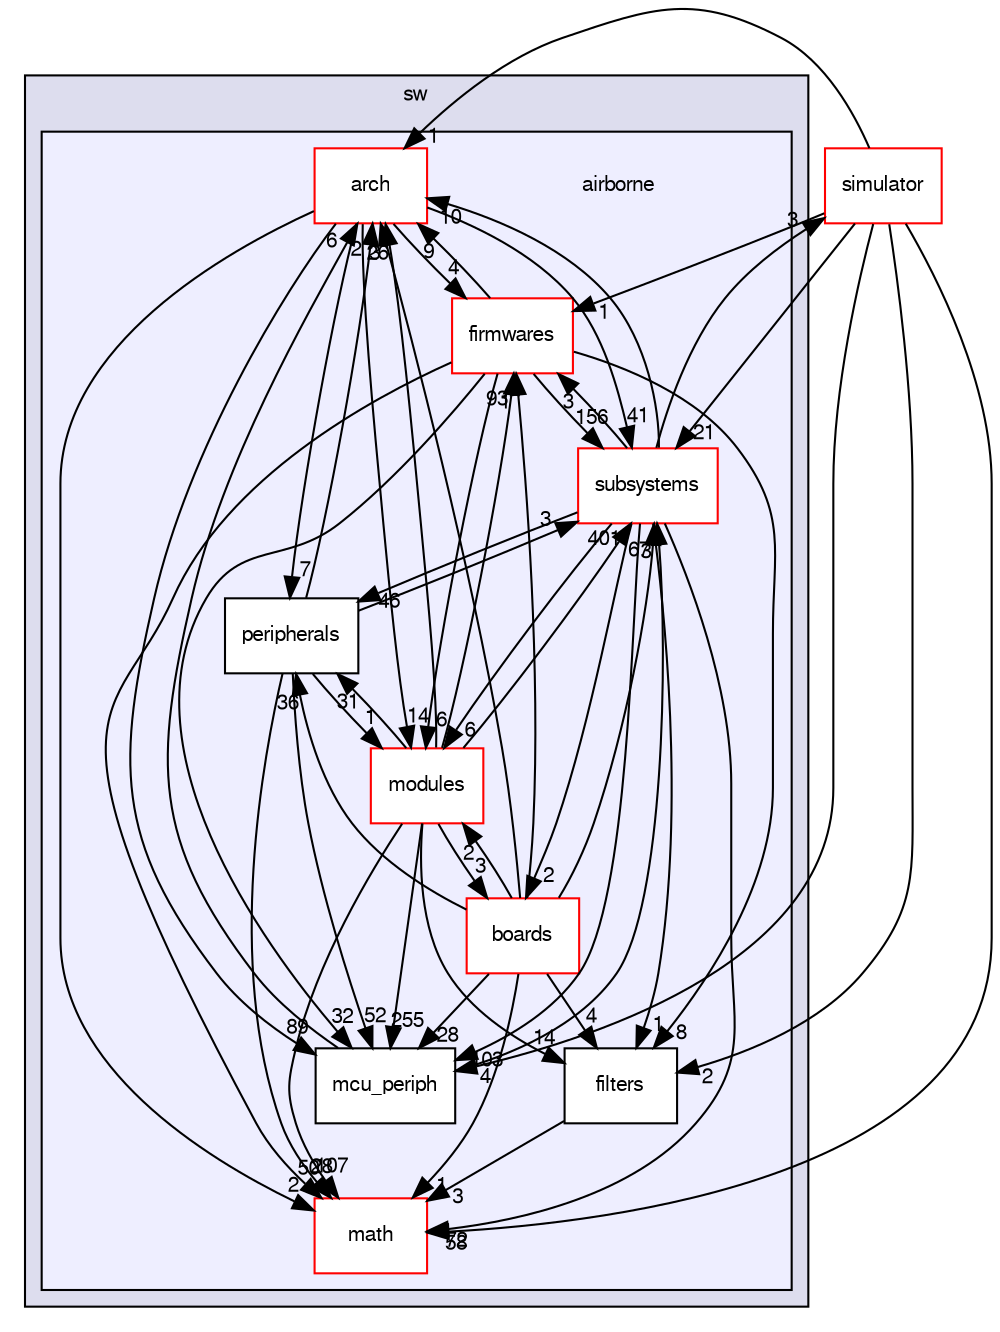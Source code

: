 digraph "sw/airborne" {
  compound=true
  node [ fontsize="10", fontname="FreeSans"];
  edge [ labelfontsize="10", labelfontname="FreeSans"];
  subgraph clusterdir_01fcd3835fb4e7d9331b722d86291b65 {
    graph [ bgcolor="#ddddee", pencolor="black", label="sw" fontname="FreeSans", fontsize="10", URL="dir_01fcd3835fb4e7d9331b722d86291b65.html"]
  subgraph clusterdir_5e9153041680afc3c016fd52fa730b56 {
    graph [ bgcolor="#eeeeff", pencolor="black", label="" URL="dir_5e9153041680afc3c016fd52fa730b56.html"];
    dir_5e9153041680afc3c016fd52fa730b56 [shape=plaintext label="airborne"];
    dir_fc6475eb39ea0144fb6697b809fd11a9 [shape=box label="arch" color="red" fillcolor="white" style="filled" URL="dir_fc6475eb39ea0144fb6697b809fd11a9.html"];
    dir_e030268cd18297cf6282390f76bfcf7f [shape=box label="boards" color="red" fillcolor="white" style="filled" URL="dir_e030268cd18297cf6282390f76bfcf7f.html"];
    dir_1444106569909aede49a887d28257b90 [shape=box label="filters" color="black" fillcolor="white" style="filled" URL="dir_1444106569909aede49a887d28257b90.html"];
    dir_e7d2494544042a787a6ee70a779a5e07 [shape=box label="firmwares" color="red" fillcolor="white" style="filled" URL="dir_e7d2494544042a787a6ee70a779a5e07.html"];
    dir_29343b6f5fcd4b75a5dfbb985ff56864 [shape=box label="math" color="red" fillcolor="white" style="filled" URL="dir_29343b6f5fcd4b75a5dfbb985ff56864.html"];
    dir_1ca43f6a116d741d80fb1d0555a2b198 [shape=box label="mcu_periph" color="black" fillcolor="white" style="filled" URL="dir_1ca43f6a116d741d80fb1d0555a2b198.html"];
    dir_c2abcdd6ccb39c3582929c0e3f5651c2 [shape=box label="modules" color="red" fillcolor="white" style="filled" URL="dir_c2abcdd6ccb39c3582929c0e3f5651c2.html"];
    dir_0a48ba2c0a76794adfddddc873522f67 [shape=box label="peripherals" color="black" fillcolor="white" style="filled" URL="dir_0a48ba2c0a76794adfddddc873522f67.html"];
    dir_12d6ec7aac5a4a9b8cee17e35022d7c7 [shape=box label="subsystems" color="red" fillcolor="white" style="filled" URL="dir_12d6ec7aac5a4a9b8cee17e35022d7c7.html"];
  }
  }
  dir_57152efd0242905f7c5d6768e6b65e41 [shape=box label="simulator" fillcolor="white" style="filled" color="red" URL="dir_57152efd0242905f7c5d6768e6b65e41.html"];
  dir_0a48ba2c0a76794adfddddc873522f67->dir_12d6ec7aac5a4a9b8cee17e35022d7c7 [headlabel="3", labeldistance=1.5 headhref="dir_000124_000051.html"];
  dir_0a48ba2c0a76794adfddddc873522f67->dir_1ca43f6a116d741d80fb1d0555a2b198 [headlabel="52", labeldistance=1.5 headhref="dir_000124_000120.html"];
  dir_0a48ba2c0a76794adfddddc873522f67->dir_fc6475eb39ea0144fb6697b809fd11a9 [headlabel="2", labeldistance=1.5 headhref="dir_000124_000002.html"];
  dir_0a48ba2c0a76794adfddddc873522f67->dir_29343b6f5fcd4b75a5dfbb985ff56864 [headlabel="28", labeldistance=1.5 headhref="dir_000124_000118.html"];
  dir_0a48ba2c0a76794adfddddc873522f67->dir_c2abcdd6ccb39c3582929c0e3f5651c2 [headlabel="1", labeldistance=1.5 headhref="dir_000124_000046.html"];
  dir_12d6ec7aac5a4a9b8cee17e35022d7c7->dir_0a48ba2c0a76794adfddddc873522f67 [headlabel="46", labeldistance=1.5 headhref="dir_000051_000124.html"];
  dir_12d6ec7aac5a4a9b8cee17e35022d7c7->dir_e030268cd18297cf6282390f76bfcf7f [headlabel="2", labeldistance=1.5 headhref="dir_000051_000054.html"];
  dir_12d6ec7aac5a4a9b8cee17e35022d7c7->dir_1ca43f6a116d741d80fb1d0555a2b198 [headlabel="103", labeldistance=1.5 headhref="dir_000051_000120.html"];
  dir_12d6ec7aac5a4a9b8cee17e35022d7c7->dir_fc6475eb39ea0144fb6697b809fd11a9 [headlabel="10", labeldistance=1.5 headhref="dir_000051_000002.html"];
  dir_12d6ec7aac5a4a9b8cee17e35022d7c7->dir_1444106569909aede49a887d28257b90 [headlabel="1", labeldistance=1.5 headhref="dir_000051_000104.html"];
  dir_12d6ec7aac5a4a9b8cee17e35022d7c7->dir_e7d2494544042a787a6ee70a779a5e07 [headlabel="3", labeldistance=1.5 headhref="dir_000051_000105.html"];
  dir_12d6ec7aac5a4a9b8cee17e35022d7c7->dir_57152efd0242905f7c5d6768e6b65e41 [headlabel="3", labeldistance=1.5 headhref="dir_000051_000230.html"];
  dir_12d6ec7aac5a4a9b8cee17e35022d7c7->dir_29343b6f5fcd4b75a5dfbb985ff56864 [headlabel="72", labeldistance=1.5 headhref="dir_000051_000118.html"];
  dir_12d6ec7aac5a4a9b8cee17e35022d7c7->dir_c2abcdd6ccb39c3582929c0e3f5651c2 [headlabel="6", labeldistance=1.5 headhref="dir_000051_000046.html"];
  dir_e030268cd18297cf6282390f76bfcf7f->dir_0a48ba2c0a76794adfddddc873522f67 [headlabel="36", labeldistance=1.5 headhref="dir_000054_000124.html"];
  dir_e030268cd18297cf6282390f76bfcf7f->dir_12d6ec7aac5a4a9b8cee17e35022d7c7 [headlabel="67", labeldistance=1.5 headhref="dir_000054_000051.html"];
  dir_e030268cd18297cf6282390f76bfcf7f->dir_1ca43f6a116d741d80fb1d0555a2b198 [headlabel="28", labeldistance=1.5 headhref="dir_000054_000120.html"];
  dir_e030268cd18297cf6282390f76bfcf7f->dir_fc6475eb39ea0144fb6697b809fd11a9 [headlabel="3", labeldistance=1.5 headhref="dir_000054_000002.html"];
  dir_e030268cd18297cf6282390f76bfcf7f->dir_1444106569909aede49a887d28257b90 [headlabel="4", labeldistance=1.5 headhref="dir_000054_000104.html"];
  dir_e030268cd18297cf6282390f76bfcf7f->dir_e7d2494544042a787a6ee70a779a5e07 [headlabel="1", labeldistance=1.5 headhref="dir_000054_000105.html"];
  dir_e030268cd18297cf6282390f76bfcf7f->dir_29343b6f5fcd4b75a5dfbb985ff56864 [headlabel="1", labeldistance=1.5 headhref="dir_000054_000118.html"];
  dir_e030268cd18297cf6282390f76bfcf7f->dir_c2abcdd6ccb39c3582929c0e3f5651c2 [headlabel="2", labeldistance=1.5 headhref="dir_000054_000046.html"];
  dir_1ca43f6a116d741d80fb1d0555a2b198->dir_12d6ec7aac5a4a9b8cee17e35022d7c7 [headlabel="3", labeldistance=1.5 headhref="dir_000120_000051.html"];
  dir_1ca43f6a116d741d80fb1d0555a2b198->dir_fc6475eb39ea0144fb6697b809fd11a9 [headlabel="6", labeldistance=1.5 headhref="dir_000120_000002.html"];
  dir_fc6475eb39ea0144fb6697b809fd11a9->dir_0a48ba2c0a76794adfddddc873522f67 [headlabel="7", labeldistance=1.5 headhref="dir_000002_000124.html"];
  dir_fc6475eb39ea0144fb6697b809fd11a9->dir_12d6ec7aac5a4a9b8cee17e35022d7c7 [headlabel="41", labeldistance=1.5 headhref="dir_000002_000051.html"];
  dir_fc6475eb39ea0144fb6697b809fd11a9->dir_1ca43f6a116d741d80fb1d0555a2b198 [headlabel="89", labeldistance=1.5 headhref="dir_000002_000120.html"];
  dir_fc6475eb39ea0144fb6697b809fd11a9->dir_e7d2494544042a787a6ee70a779a5e07 [headlabel="4", labeldistance=1.5 headhref="dir_000002_000105.html"];
  dir_fc6475eb39ea0144fb6697b809fd11a9->dir_29343b6f5fcd4b75a5dfbb985ff56864 [headlabel="2", labeldistance=1.5 headhref="dir_000002_000118.html"];
  dir_fc6475eb39ea0144fb6697b809fd11a9->dir_c2abcdd6ccb39c3582929c0e3f5651c2 [headlabel="14", labeldistance=1.5 headhref="dir_000002_000046.html"];
  dir_1444106569909aede49a887d28257b90->dir_29343b6f5fcd4b75a5dfbb985ff56864 [headlabel="3", labeldistance=1.5 headhref="dir_000104_000118.html"];
  dir_e7d2494544042a787a6ee70a779a5e07->dir_12d6ec7aac5a4a9b8cee17e35022d7c7 [headlabel="156", labeldistance=1.5 headhref="dir_000105_000051.html"];
  dir_e7d2494544042a787a6ee70a779a5e07->dir_1ca43f6a116d741d80fb1d0555a2b198 [headlabel="32", labeldistance=1.5 headhref="dir_000105_000120.html"];
  dir_e7d2494544042a787a6ee70a779a5e07->dir_fc6475eb39ea0144fb6697b809fd11a9 [headlabel="9", labeldistance=1.5 headhref="dir_000105_000002.html"];
  dir_e7d2494544042a787a6ee70a779a5e07->dir_1444106569909aede49a887d28257b90 [headlabel="8", labeldistance=1.5 headhref="dir_000105_000104.html"];
  dir_e7d2494544042a787a6ee70a779a5e07->dir_29343b6f5fcd4b75a5dfbb985ff56864 [headlabel="50", labeldistance=1.5 headhref="dir_000105_000118.html"];
  dir_e7d2494544042a787a6ee70a779a5e07->dir_c2abcdd6ccb39c3582929c0e3f5651c2 [headlabel="6", labeldistance=1.5 headhref="dir_000105_000046.html"];
  dir_57152efd0242905f7c5d6768e6b65e41->dir_12d6ec7aac5a4a9b8cee17e35022d7c7 [headlabel="21", labeldistance=1.5 headhref="dir_000230_000051.html"];
  dir_57152efd0242905f7c5d6768e6b65e41->dir_1ca43f6a116d741d80fb1d0555a2b198 [headlabel="4", labeldistance=1.5 headhref="dir_000230_000120.html"];
  dir_57152efd0242905f7c5d6768e6b65e41->dir_fc6475eb39ea0144fb6697b809fd11a9 [headlabel="1", labeldistance=1.5 headhref="dir_000230_000002.html"];
  dir_57152efd0242905f7c5d6768e6b65e41->dir_1444106569909aede49a887d28257b90 [headlabel="2", labeldistance=1.5 headhref="dir_000230_000104.html"];
  dir_57152efd0242905f7c5d6768e6b65e41->dir_e7d2494544042a787a6ee70a779a5e07 [headlabel="1", labeldistance=1.5 headhref="dir_000230_000105.html"];
  dir_57152efd0242905f7c5d6768e6b65e41->dir_29343b6f5fcd4b75a5dfbb985ff56864 [headlabel="58", labeldistance=1.5 headhref="dir_000230_000118.html"];
  dir_c2abcdd6ccb39c3582929c0e3f5651c2->dir_0a48ba2c0a76794adfddddc873522f67 [headlabel="31", labeldistance=1.5 headhref="dir_000046_000124.html"];
  dir_c2abcdd6ccb39c3582929c0e3f5651c2->dir_12d6ec7aac5a4a9b8cee17e35022d7c7 [headlabel="401", labeldistance=1.5 headhref="dir_000046_000051.html"];
  dir_c2abcdd6ccb39c3582929c0e3f5651c2->dir_e030268cd18297cf6282390f76bfcf7f [headlabel="3", labeldistance=1.5 headhref="dir_000046_000054.html"];
  dir_c2abcdd6ccb39c3582929c0e3f5651c2->dir_1ca43f6a116d741d80fb1d0555a2b198 [headlabel="255", labeldistance=1.5 headhref="dir_000046_000120.html"];
  dir_c2abcdd6ccb39c3582929c0e3f5651c2->dir_fc6475eb39ea0144fb6697b809fd11a9 [headlabel="26", labeldistance=1.5 headhref="dir_000046_000002.html"];
  dir_c2abcdd6ccb39c3582929c0e3f5651c2->dir_1444106569909aede49a887d28257b90 [headlabel="14", labeldistance=1.5 headhref="dir_000046_000104.html"];
  dir_c2abcdd6ccb39c3582929c0e3f5651c2->dir_e7d2494544042a787a6ee70a779a5e07 [headlabel="93", labeldistance=1.5 headhref="dir_000046_000105.html"];
  dir_c2abcdd6ccb39c3582929c0e3f5651c2->dir_29343b6f5fcd4b75a5dfbb985ff56864 [headlabel="107", labeldistance=1.5 headhref="dir_000046_000118.html"];
}
